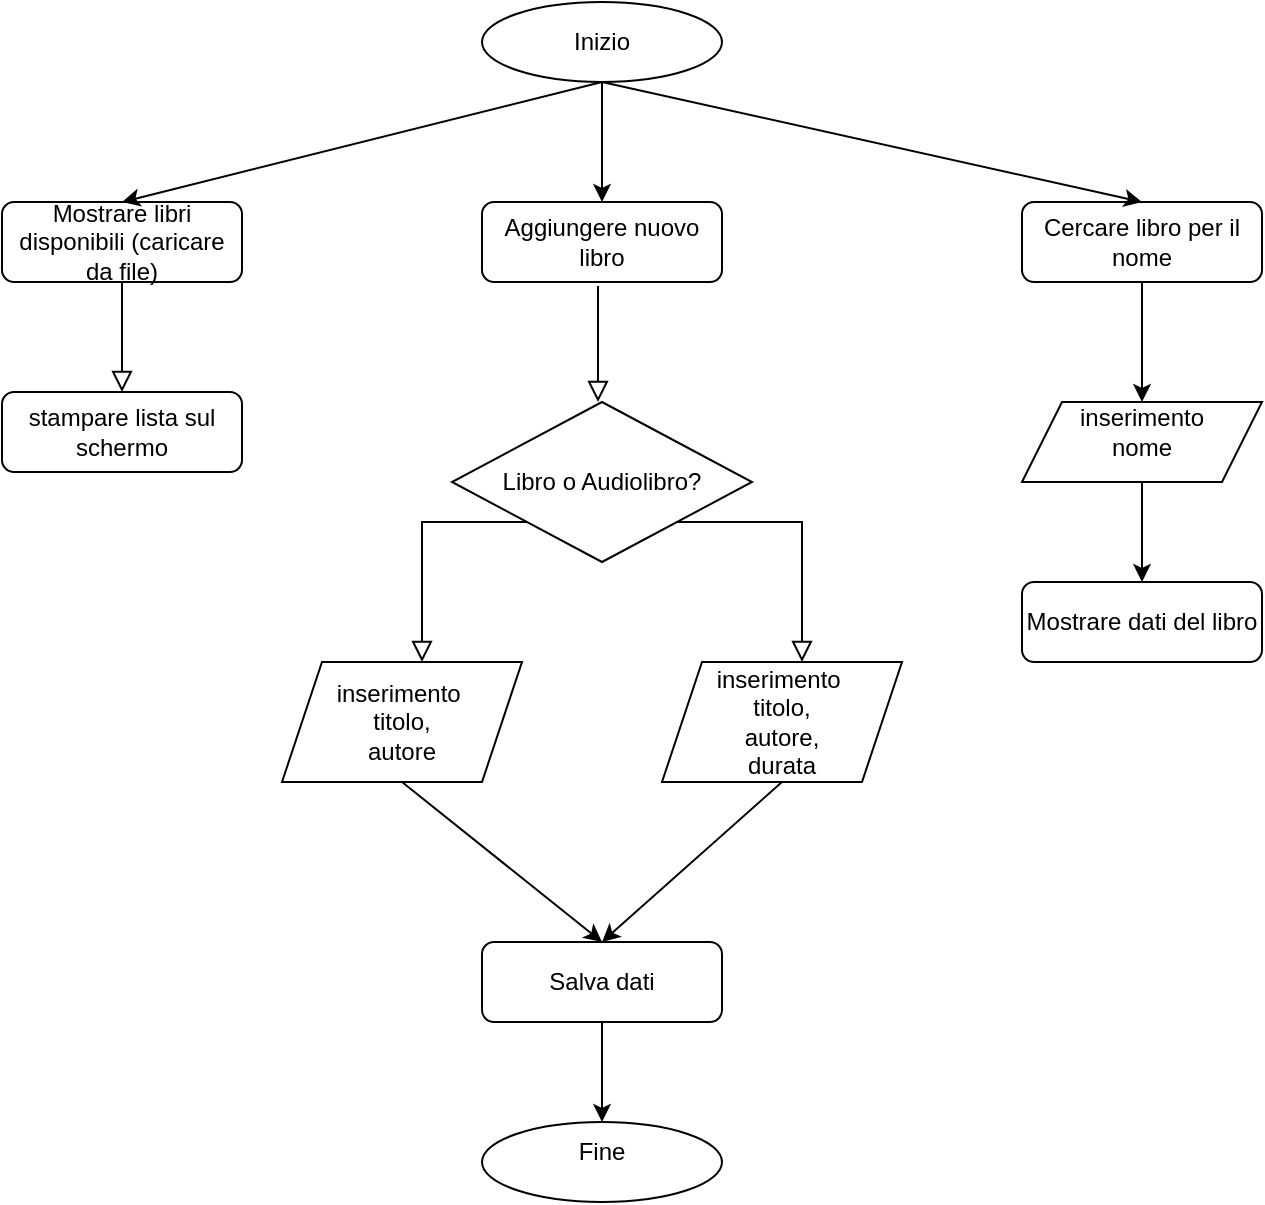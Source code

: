 <mxfile version="24.2.7" type="github">
  <diagram id="C5RBs43oDa-KdzZeNtuy" name="Page-1">
    <mxGraphModel dx="1114" dy="1735" grid="1" gridSize="10" guides="1" tooltips="1" connect="1" arrows="1" fold="1" page="1" pageScale="1" pageWidth="827" pageHeight="1169" math="0" shadow="0">
      <root>
        <mxCell id="WIyWlLk6GJQsqaUBKTNV-0" />
        <mxCell id="WIyWlLk6GJQsqaUBKTNV-1" parent="WIyWlLk6GJQsqaUBKTNV-0" />
        <mxCell id="WIyWlLk6GJQsqaUBKTNV-2" value="" style="rounded=0;html=1;jettySize=auto;orthogonalLoop=1;fontSize=11;endArrow=block;endFill=0;endSize=8;strokeWidth=1;shadow=0;labelBackgroundColor=none;edgeStyle=orthogonalEdgeStyle;entryX=0.5;entryY=0;entryDx=0;entryDy=0;" parent="WIyWlLk6GJQsqaUBKTNV-1" source="WIyWlLk6GJQsqaUBKTNV-3" target="WIyWlLk6GJQsqaUBKTNV-11" edge="1">
          <mxGeometry relative="1" as="geometry">
            <mxPoint x="220" y="180" as="targetPoint" />
          </mxGeometry>
        </mxCell>
        <mxCell id="WIyWlLk6GJQsqaUBKTNV-3" value="Mostrare libri disponibili (caricare da file)" style="rounded=1;whiteSpace=wrap;html=1;fontSize=12;glass=0;strokeWidth=1;shadow=0;" parent="WIyWlLk6GJQsqaUBKTNV-1" vertex="1">
          <mxGeometry x="90" y="80" width="120" height="40" as="geometry" />
        </mxCell>
        <mxCell id="WIyWlLk6GJQsqaUBKTNV-11" value="stampare lista sul schermo" style="rounded=1;whiteSpace=wrap;html=1;fontSize=12;glass=0;strokeWidth=1;shadow=0;" parent="WIyWlLk6GJQsqaUBKTNV-1" vertex="1">
          <mxGeometry x="90" y="175" width="120" height="40" as="geometry" />
        </mxCell>
        <mxCell id="iOh9DdDHtPVlwgA_kX74-0" value="Aggiungere nuovo libro" style="rounded=1;whiteSpace=wrap;html=1;fontSize=12;glass=0;strokeWidth=1;shadow=0;" vertex="1" parent="WIyWlLk6GJQsqaUBKTNV-1">
          <mxGeometry x="330" y="80" width="120" height="40" as="geometry" />
        </mxCell>
        <mxCell id="iOh9DdDHtPVlwgA_kX74-1" value="" style="rounded=0;html=1;jettySize=auto;orthogonalLoop=1;fontSize=11;endArrow=block;endFill=0;endSize=8;strokeWidth=1;shadow=0;labelBackgroundColor=none;edgeStyle=orthogonalEdgeStyle;" edge="1" parent="WIyWlLk6GJQsqaUBKTNV-1">
          <mxGeometry relative="1" as="geometry">
            <mxPoint x="388" y="122" as="sourcePoint" />
            <mxPoint x="388" y="180" as="targetPoint" />
          </mxGeometry>
        </mxCell>
        <mxCell id="iOh9DdDHtPVlwgA_kX74-6" value="Libro o Audiolibro?" style="rhombus;whiteSpace=wrap;html=1;" vertex="1" parent="WIyWlLk6GJQsqaUBKTNV-1">
          <mxGeometry x="315" y="180" width="150" height="80" as="geometry" />
        </mxCell>
        <mxCell id="iOh9DdDHtPVlwgA_kX74-8" value="" style="rounded=0;html=1;jettySize=auto;orthogonalLoop=1;fontSize=11;endArrow=block;endFill=0;endSize=8;strokeWidth=1;shadow=0;labelBackgroundColor=none;edgeStyle=orthogonalEdgeStyle;exitX=0;exitY=1;exitDx=0;exitDy=0;" edge="1" parent="WIyWlLk6GJQsqaUBKTNV-1" source="iOh9DdDHtPVlwgA_kX74-6">
          <mxGeometry relative="1" as="geometry">
            <mxPoint x="310" y="260" as="sourcePoint" />
            <mxPoint x="300" y="310" as="targetPoint" />
            <Array as="points">
              <mxPoint x="300" y="240" />
              <mxPoint x="300" y="310" />
            </Array>
          </mxGeometry>
        </mxCell>
        <mxCell id="iOh9DdDHtPVlwgA_kX74-9" value="" style="rounded=0;html=1;jettySize=auto;orthogonalLoop=1;fontSize=11;endArrow=block;endFill=0;endSize=8;strokeWidth=1;shadow=0;labelBackgroundColor=none;edgeStyle=orthogonalEdgeStyle;exitX=1;exitY=1;exitDx=0;exitDy=0;" edge="1" parent="WIyWlLk6GJQsqaUBKTNV-1" source="iOh9DdDHtPVlwgA_kX74-6">
          <mxGeometry relative="1" as="geometry">
            <mxPoint x="483" y="250" as="sourcePoint" />
            <mxPoint x="490" y="310" as="targetPoint" />
            <Array as="points">
              <mxPoint x="490" y="240" />
            </Array>
          </mxGeometry>
        </mxCell>
        <mxCell id="iOh9DdDHtPVlwgA_kX74-12" value="Salva dati" style="rounded=1;whiteSpace=wrap;html=1;fontSize=12;glass=0;strokeWidth=1;shadow=0;" vertex="1" parent="WIyWlLk6GJQsqaUBKTNV-1">
          <mxGeometry x="330" y="450" width="120" height="40" as="geometry" />
        </mxCell>
        <mxCell id="iOh9DdDHtPVlwgA_kX74-16" value="" style="endArrow=classic;html=1;rounded=0;entryX=0.5;entryY=0;entryDx=0;entryDy=0;" edge="1" parent="WIyWlLk6GJQsqaUBKTNV-1" target="iOh9DdDHtPVlwgA_kX74-12">
          <mxGeometry width="50" height="50" relative="1" as="geometry">
            <mxPoint x="290" y="370" as="sourcePoint" />
            <mxPoint x="250" y="450" as="targetPoint" />
          </mxGeometry>
        </mxCell>
        <mxCell id="iOh9DdDHtPVlwgA_kX74-17" value="" style="endArrow=classic;html=1;rounded=0;exitX=0.5;exitY=1;exitDx=0;exitDy=0;entryX=0.5;entryY=0;entryDx=0;entryDy=0;" edge="1" parent="WIyWlLk6GJQsqaUBKTNV-1" source="iOh9DdDHtPVlwgA_kX74-36" target="iOh9DdDHtPVlwgA_kX74-12">
          <mxGeometry width="50" height="50" relative="1" as="geometry">
            <mxPoint x="490" y="350" as="sourcePoint" />
            <mxPoint x="390" y="390" as="targetPoint" />
          </mxGeometry>
        </mxCell>
        <mxCell id="iOh9DdDHtPVlwgA_kX74-18" value="" style="ellipse;whiteSpace=wrap;html=1;" vertex="1" parent="WIyWlLk6GJQsqaUBKTNV-1">
          <mxGeometry x="330" y="-20" width="120" height="40" as="geometry" />
        </mxCell>
        <mxCell id="iOh9DdDHtPVlwgA_kX74-20" value="" style="endArrow=classic;html=1;rounded=0;entryX=0.5;entryY=0;entryDx=0;entryDy=0;exitX=0.5;exitY=1;exitDx=0;exitDy=0;" edge="1" parent="WIyWlLk6GJQsqaUBKTNV-1" source="iOh9DdDHtPVlwgA_kX74-18" target="WIyWlLk6GJQsqaUBKTNV-3">
          <mxGeometry width="50" height="50" relative="1" as="geometry">
            <mxPoint x="390" y="20" as="sourcePoint" />
            <mxPoint x="440" y="-30" as="targetPoint" />
          </mxGeometry>
        </mxCell>
        <mxCell id="iOh9DdDHtPVlwgA_kX74-21" value="" style="endArrow=classic;html=1;rounded=0;entryX=0.5;entryY=0;entryDx=0;entryDy=0;exitX=0.5;exitY=1;exitDx=0;exitDy=0;" edge="1" parent="WIyWlLk6GJQsqaUBKTNV-1" source="iOh9DdDHtPVlwgA_kX74-18" target="iOh9DdDHtPVlwgA_kX74-0">
          <mxGeometry width="50" height="50" relative="1" as="geometry">
            <mxPoint x="390" y="20" as="sourcePoint" />
            <mxPoint x="440" y="-30" as="targetPoint" />
          </mxGeometry>
        </mxCell>
        <mxCell id="iOh9DdDHtPVlwgA_kX74-22" value="" style="ellipse;whiteSpace=wrap;html=1;" vertex="1" parent="WIyWlLk6GJQsqaUBKTNV-1">
          <mxGeometry x="330" y="540" width="120" height="40" as="geometry" />
        </mxCell>
        <mxCell id="iOh9DdDHtPVlwgA_kX74-23" value="" style="endArrow=classic;html=1;rounded=0;exitX=0.5;exitY=1;exitDx=0;exitDy=0;entryX=0.5;entryY=0;entryDx=0;entryDy=0;" edge="1" parent="WIyWlLk6GJQsqaUBKTNV-1" source="iOh9DdDHtPVlwgA_kX74-12" target="iOh9DdDHtPVlwgA_kX74-22">
          <mxGeometry width="50" height="50" relative="1" as="geometry">
            <mxPoint x="390" y="520" as="sourcePoint" />
            <mxPoint x="440" y="470" as="targetPoint" />
          </mxGeometry>
        </mxCell>
        <mxCell id="iOh9DdDHtPVlwgA_kX74-24" value="Fine" style="text;html=1;align=center;verticalAlign=middle;whiteSpace=wrap;rounded=0;" vertex="1" parent="WIyWlLk6GJQsqaUBKTNV-1">
          <mxGeometry x="360" y="540" width="60" height="30" as="geometry" />
        </mxCell>
        <mxCell id="iOh9DdDHtPVlwgA_kX74-26" value="Inizio" style="text;html=1;align=center;verticalAlign=middle;whiteSpace=wrap;rounded=0;" vertex="1" parent="WIyWlLk6GJQsqaUBKTNV-1">
          <mxGeometry x="360" y="-15" width="60" height="30" as="geometry" />
        </mxCell>
        <mxCell id="iOh9DdDHtPVlwgA_kX74-27" value="Cercare libro per il nome" style="rounded=1;whiteSpace=wrap;html=1;fontSize=12;glass=0;strokeWidth=1;shadow=0;" vertex="1" parent="WIyWlLk6GJQsqaUBKTNV-1">
          <mxGeometry x="600" y="80" width="120" height="40" as="geometry" />
        </mxCell>
        <mxCell id="iOh9DdDHtPVlwgA_kX74-28" value="" style="endArrow=classic;html=1;rounded=0;entryX=0.5;entryY=0;entryDx=0;entryDy=0;" edge="1" parent="WIyWlLk6GJQsqaUBKTNV-1" target="iOh9DdDHtPVlwgA_kX74-27">
          <mxGeometry width="50" height="50" relative="1" as="geometry">
            <mxPoint x="390" y="20" as="sourcePoint" />
            <mxPoint x="440" y="170" as="targetPoint" />
          </mxGeometry>
        </mxCell>
        <mxCell id="iOh9DdDHtPVlwgA_kX74-30" value="" style="shape=parallelogram;perimeter=parallelogramPerimeter;whiteSpace=wrap;html=1;fixedSize=1;" vertex="1" parent="WIyWlLk6GJQsqaUBKTNV-1">
          <mxGeometry x="600" y="180" width="120" height="40" as="geometry" />
        </mxCell>
        <mxCell id="iOh9DdDHtPVlwgA_kX74-31" value="inserimento nome" style="text;html=1;align=center;verticalAlign=middle;whiteSpace=wrap;rounded=0;" vertex="1" parent="WIyWlLk6GJQsqaUBKTNV-1">
          <mxGeometry x="630" y="180" width="60" height="30" as="geometry" />
        </mxCell>
        <mxCell id="iOh9DdDHtPVlwgA_kX74-32" value="Mostrare dati del libro" style="rounded=1;whiteSpace=wrap;html=1;fontSize=12;glass=0;strokeWidth=1;shadow=0;" vertex="1" parent="WIyWlLk6GJQsqaUBKTNV-1">
          <mxGeometry x="600" y="270" width="120" height="40" as="geometry" />
        </mxCell>
        <mxCell id="iOh9DdDHtPVlwgA_kX74-33" value="" style="endArrow=classic;html=1;rounded=0;exitX=0.5;exitY=1;exitDx=0;exitDy=0;entryX=0.5;entryY=0;entryDx=0;entryDy=0;" edge="1" parent="WIyWlLk6GJQsqaUBKTNV-1" source="iOh9DdDHtPVlwgA_kX74-27" target="iOh9DdDHtPVlwgA_kX74-31">
          <mxGeometry width="50" height="50" relative="1" as="geometry">
            <mxPoint x="390" y="220" as="sourcePoint" />
            <mxPoint x="440" y="170" as="targetPoint" />
          </mxGeometry>
        </mxCell>
        <mxCell id="iOh9DdDHtPVlwgA_kX74-34" value="" style="endArrow=classic;html=1;rounded=0;exitX=0.5;exitY=1;exitDx=0;exitDy=0;entryX=0.5;entryY=0;entryDx=0;entryDy=0;" edge="1" parent="WIyWlLk6GJQsqaUBKTNV-1" source="iOh9DdDHtPVlwgA_kX74-30" target="iOh9DdDHtPVlwgA_kX74-32">
          <mxGeometry width="50" height="50" relative="1" as="geometry">
            <mxPoint x="390" y="220" as="sourcePoint" />
            <mxPoint x="440" y="170" as="targetPoint" />
          </mxGeometry>
        </mxCell>
        <mxCell id="iOh9DdDHtPVlwgA_kX74-35" value="" style="shape=parallelogram;perimeter=parallelogramPerimeter;whiteSpace=wrap;html=1;fixedSize=1;" vertex="1" parent="WIyWlLk6GJQsqaUBKTNV-1">
          <mxGeometry x="230" y="310" width="120" height="60" as="geometry" />
        </mxCell>
        <mxCell id="iOh9DdDHtPVlwgA_kX74-36" value="" style="shape=parallelogram;perimeter=parallelogramPerimeter;whiteSpace=wrap;html=1;fixedSize=1;" vertex="1" parent="WIyWlLk6GJQsqaUBKTNV-1">
          <mxGeometry x="420" y="310" width="120" height="60" as="geometry" />
        </mxCell>
        <mxCell id="iOh9DdDHtPVlwgA_kX74-37" value="inserimento&amp;nbsp; titolo, autore" style="text;html=1;align=center;verticalAlign=middle;whiteSpace=wrap;rounded=0;" vertex="1" parent="WIyWlLk6GJQsqaUBKTNV-1">
          <mxGeometry x="260" y="327.5" width="60" height="25" as="geometry" />
        </mxCell>
        <mxCell id="iOh9DdDHtPVlwgA_kX74-39" value="inserimento&amp;nbsp; titolo, autore, durata" style="text;html=1;align=center;verticalAlign=middle;whiteSpace=wrap;rounded=0;" vertex="1" parent="WIyWlLk6GJQsqaUBKTNV-1">
          <mxGeometry x="450" y="327.5" width="60" height="25" as="geometry" />
        </mxCell>
      </root>
    </mxGraphModel>
  </diagram>
</mxfile>
